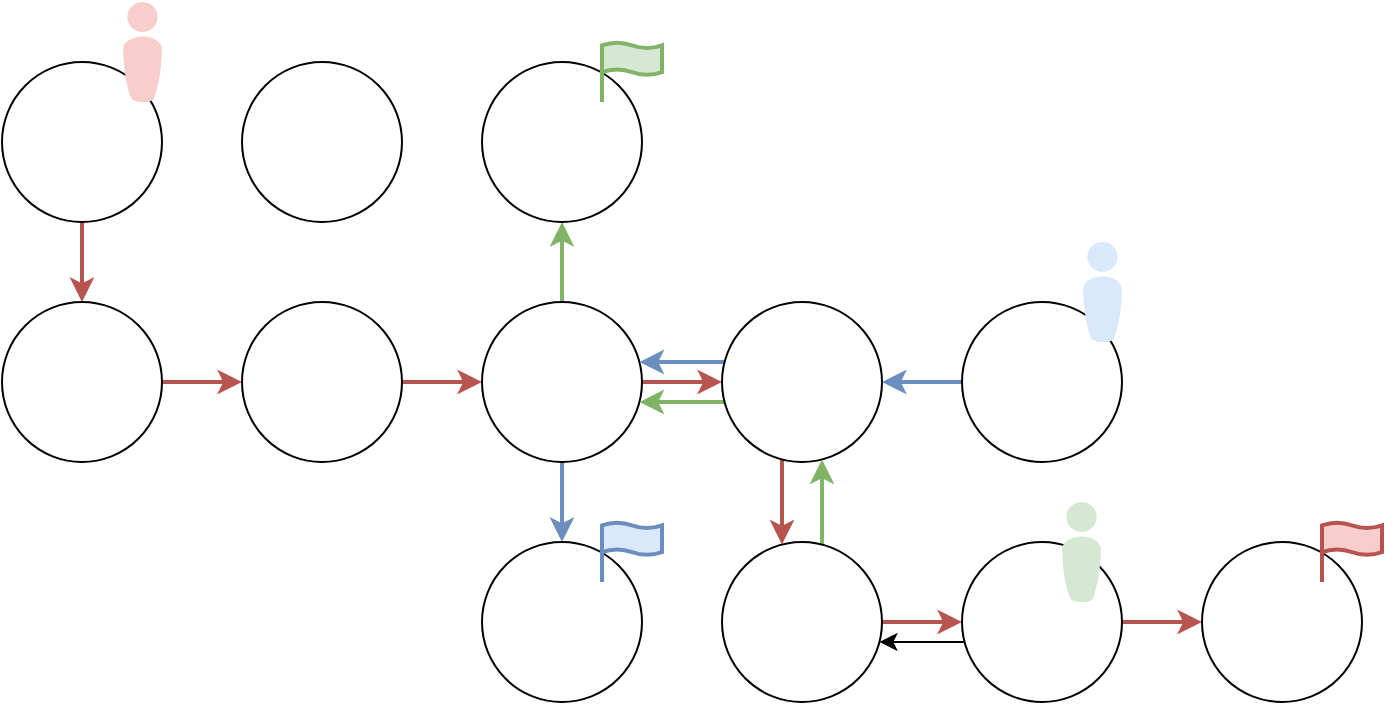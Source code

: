 <mxfile version="21.6.1" type="device">
  <diagram name="Page-1" id="TwwASkYQw_o2mfFkBZpU">
    <mxGraphModel dx="2074" dy="1239" grid="1" gridSize="10" guides="1" tooltips="1" connect="1" arrows="1" fold="1" page="1" pageScale="1" pageWidth="827" pageHeight="1169" math="0" shadow="0">
      <root>
        <mxCell id="0" />
        <mxCell id="1" parent="0" />
        <mxCell id="lA0t_ucqhgZEw0L7p7DQ-1" value="" style="ellipse;whiteSpace=wrap;html=1;aspect=fixed;" vertex="1" parent="1">
          <mxGeometry x="240" y="440" width="80" height="80" as="geometry" />
        </mxCell>
        <mxCell id="lA0t_ucqhgZEw0L7p7DQ-29" value="" style="edgeStyle=orthogonalEdgeStyle;rounded=0;orthogonalLoop=1;jettySize=auto;html=1;strokeWidth=2;fillColor=#f8cecc;strokeColor=#b85450;" edge="1" parent="1" source="lA0t_ucqhgZEw0L7p7DQ-2" target="lA0t_ucqhgZEw0L7p7DQ-15">
          <mxGeometry relative="1" as="geometry" />
        </mxCell>
        <mxCell id="lA0t_ucqhgZEw0L7p7DQ-2" value="" style="ellipse;whiteSpace=wrap;html=1;aspect=fixed;" vertex="1" parent="1">
          <mxGeometry x="120" y="440" width="80" height="80" as="geometry" />
        </mxCell>
        <mxCell id="lA0t_ucqhgZEw0L7p7DQ-31" value="" style="edgeStyle=orthogonalEdgeStyle;rounded=0;orthogonalLoop=1;jettySize=auto;html=1;strokeWidth=2;fillColor=#f8cecc;strokeColor=#b85450;" edge="1" parent="1" source="lA0t_ucqhgZEw0L7p7DQ-3" target="lA0t_ucqhgZEw0L7p7DQ-4">
          <mxGeometry relative="1" as="geometry" />
        </mxCell>
        <mxCell id="lA0t_ucqhgZEw0L7p7DQ-3" value="" style="ellipse;whiteSpace=wrap;html=1;aspect=fixed;" vertex="1" parent="1">
          <mxGeometry x="240" y="560" width="80" height="80" as="geometry" />
        </mxCell>
        <mxCell id="lA0t_ucqhgZEw0L7p7DQ-24" value="" style="edgeStyle=orthogonalEdgeStyle;rounded=0;orthogonalLoop=1;jettySize=auto;html=1;entryX=0.5;entryY=0;entryDx=0;entryDy=0;fillColor=#dae8fc;strokeColor=#6c8ebf;strokeWidth=2;" edge="1" parent="1" source="lA0t_ucqhgZEw0L7p7DQ-4" target="lA0t_ucqhgZEw0L7p7DQ-6">
          <mxGeometry relative="1" as="geometry" />
        </mxCell>
        <mxCell id="lA0t_ucqhgZEw0L7p7DQ-28" value="" style="edgeStyle=orthogonalEdgeStyle;rounded=0;orthogonalLoop=1;jettySize=auto;html=1;entryX=0.5;entryY=1;entryDx=0;entryDy=0;strokeWidth=2;fillColor=#d5e8d4;strokeColor=#82b366;" edge="1" parent="1" source="lA0t_ucqhgZEw0L7p7DQ-4" target="lA0t_ucqhgZEw0L7p7DQ-5">
          <mxGeometry relative="1" as="geometry" />
        </mxCell>
        <mxCell id="lA0t_ucqhgZEw0L7p7DQ-33" value="" style="edgeStyle=orthogonalEdgeStyle;rounded=0;orthogonalLoop=1;jettySize=auto;html=1;strokeWidth=2;fillColor=#f8cecc;strokeColor=#b85450;" edge="1" parent="1" source="lA0t_ucqhgZEw0L7p7DQ-4" target="lA0t_ucqhgZEw0L7p7DQ-7">
          <mxGeometry relative="1" as="geometry" />
        </mxCell>
        <mxCell id="lA0t_ucqhgZEw0L7p7DQ-4" value="" style="ellipse;whiteSpace=wrap;html=1;aspect=fixed;" vertex="1" parent="1">
          <mxGeometry x="360" y="560" width="80" height="80" as="geometry" />
        </mxCell>
        <mxCell id="lA0t_ucqhgZEw0L7p7DQ-5" value="" style="ellipse;whiteSpace=wrap;html=1;aspect=fixed;" vertex="1" parent="1">
          <mxGeometry x="360" y="440" width="80" height="80" as="geometry" />
        </mxCell>
        <mxCell id="lA0t_ucqhgZEw0L7p7DQ-6" value="" style="ellipse;whiteSpace=wrap;html=1;aspect=fixed;" vertex="1" parent="1">
          <mxGeometry x="360" y="680" width="80" height="80" as="geometry" />
        </mxCell>
        <mxCell id="lA0t_ucqhgZEw0L7p7DQ-23" value="" style="edgeStyle=orthogonalEdgeStyle;rounded=0;orthogonalLoop=1;jettySize=auto;html=1;strokeWidth=2;fillColor=#d5e8d4;strokeColor=#82b366;" edge="1" parent="1" source="lA0t_ucqhgZEw0L7p7DQ-7" target="lA0t_ucqhgZEw0L7p7DQ-4">
          <mxGeometry relative="1" as="geometry">
            <Array as="points">
              <mxPoint x="460" y="610" />
              <mxPoint x="460" y="610" />
            </Array>
          </mxGeometry>
        </mxCell>
        <mxCell id="lA0t_ucqhgZEw0L7p7DQ-27" value="" style="edgeStyle=orthogonalEdgeStyle;rounded=0;orthogonalLoop=1;jettySize=auto;html=1;fillColor=#dae8fc;strokeColor=#6c8ebf;strokeWidth=2;" edge="1" parent="1" source="lA0t_ucqhgZEw0L7p7DQ-7" target="lA0t_ucqhgZEw0L7p7DQ-4">
          <mxGeometry relative="1" as="geometry">
            <Array as="points">
              <mxPoint x="470" y="590" />
              <mxPoint x="470" y="590" />
            </Array>
          </mxGeometry>
        </mxCell>
        <mxCell id="lA0t_ucqhgZEw0L7p7DQ-34" value="" style="edgeStyle=orthogonalEdgeStyle;rounded=0;orthogonalLoop=1;jettySize=auto;html=1;strokeWidth=2;fillColor=#f8cecc;strokeColor=#b85450;" edge="1" parent="1" source="lA0t_ucqhgZEw0L7p7DQ-7" target="lA0t_ucqhgZEw0L7p7DQ-9">
          <mxGeometry relative="1" as="geometry">
            <Array as="points">
              <mxPoint x="510" y="660" />
              <mxPoint x="510" y="660" />
            </Array>
          </mxGeometry>
        </mxCell>
        <mxCell id="lA0t_ucqhgZEw0L7p7DQ-7" value="" style="ellipse;whiteSpace=wrap;html=1;aspect=fixed;" vertex="1" parent="1">
          <mxGeometry x="480" y="560" width="80" height="80" as="geometry" />
        </mxCell>
        <mxCell id="lA0t_ucqhgZEw0L7p7DQ-22" value="" style="edgeStyle=orthogonalEdgeStyle;rounded=0;orthogonalLoop=1;jettySize=auto;html=1;fillColor=#dae8fc;strokeColor=#6c8ebf;strokeWidth=2;" edge="1" parent="1" source="lA0t_ucqhgZEw0L7p7DQ-8" target="lA0t_ucqhgZEw0L7p7DQ-7">
          <mxGeometry relative="1" as="geometry" />
        </mxCell>
        <mxCell id="lA0t_ucqhgZEw0L7p7DQ-8" value="" style="ellipse;whiteSpace=wrap;html=1;aspect=fixed;" vertex="1" parent="1">
          <mxGeometry x="600" y="560" width="80" height="80" as="geometry" />
        </mxCell>
        <mxCell id="lA0t_ucqhgZEw0L7p7DQ-26" value="" style="edgeStyle=orthogonalEdgeStyle;rounded=0;orthogonalLoop=1;jettySize=auto;html=1;strokeWidth=2;fillColor=#d5e8d4;strokeColor=#82b366;" edge="1" parent="1" source="lA0t_ucqhgZEw0L7p7DQ-9" target="lA0t_ucqhgZEw0L7p7DQ-7">
          <mxGeometry relative="1" as="geometry">
            <Array as="points">
              <mxPoint x="530" y="660" />
              <mxPoint x="530" y="660" />
            </Array>
          </mxGeometry>
        </mxCell>
        <mxCell id="lA0t_ucqhgZEw0L7p7DQ-35" value="" style="edgeStyle=orthogonalEdgeStyle;rounded=0;orthogonalLoop=1;jettySize=auto;html=1;entryX=0;entryY=0.5;entryDx=0;entryDy=0;strokeWidth=2;fillColor=#f8cecc;strokeColor=#b85450;" edge="1" parent="1" source="lA0t_ucqhgZEw0L7p7DQ-9" target="lA0t_ucqhgZEw0L7p7DQ-10">
          <mxGeometry relative="1" as="geometry" />
        </mxCell>
        <mxCell id="lA0t_ucqhgZEw0L7p7DQ-9" value="" style="ellipse;whiteSpace=wrap;html=1;aspect=fixed;" vertex="1" parent="1">
          <mxGeometry x="480" y="680" width="80" height="80" as="geometry" />
        </mxCell>
        <mxCell id="lA0t_ucqhgZEw0L7p7DQ-25" value="" style="edgeStyle=orthogonalEdgeStyle;rounded=0;orthogonalLoop=1;jettySize=auto;html=1;" edge="1" parent="1" source="lA0t_ucqhgZEw0L7p7DQ-10" target="lA0t_ucqhgZEw0L7p7DQ-9">
          <mxGeometry relative="1" as="geometry">
            <Array as="points">
              <mxPoint x="580" y="730" />
              <mxPoint x="580" y="730" />
            </Array>
          </mxGeometry>
        </mxCell>
        <mxCell id="lA0t_ucqhgZEw0L7p7DQ-36" value="" style="edgeStyle=orthogonalEdgeStyle;rounded=0;orthogonalLoop=1;jettySize=auto;html=1;entryX=0;entryY=0.5;entryDx=0;entryDy=0;strokeWidth=2;fillColor=#f8cecc;strokeColor=#b85450;" edge="1" parent="1" source="lA0t_ucqhgZEw0L7p7DQ-10" target="lA0t_ucqhgZEw0L7p7DQ-12">
          <mxGeometry relative="1" as="geometry" />
        </mxCell>
        <mxCell id="lA0t_ucqhgZEw0L7p7DQ-10" value="" style="ellipse;whiteSpace=wrap;html=1;aspect=fixed;" vertex="1" parent="1">
          <mxGeometry x="600" y="680" width="80" height="80" as="geometry" />
        </mxCell>
        <mxCell id="lA0t_ucqhgZEw0L7p7DQ-12" value="" style="ellipse;whiteSpace=wrap;html=1;aspect=fixed;" vertex="1" parent="1">
          <mxGeometry x="720" y="680" width="80" height="80" as="geometry" />
        </mxCell>
        <mxCell id="lA0t_ucqhgZEw0L7p7DQ-30" value="" style="edgeStyle=orthogonalEdgeStyle;rounded=0;orthogonalLoop=1;jettySize=auto;html=1;strokeWidth=2;fillColor=#f8cecc;strokeColor=#b85450;" edge="1" parent="1" source="lA0t_ucqhgZEw0L7p7DQ-15" target="lA0t_ucqhgZEw0L7p7DQ-3">
          <mxGeometry relative="1" as="geometry" />
        </mxCell>
        <mxCell id="lA0t_ucqhgZEw0L7p7DQ-15" value="" style="ellipse;whiteSpace=wrap;html=1;aspect=fixed;" vertex="1" parent="1">
          <mxGeometry x="120" y="560" width="80" height="80" as="geometry" />
        </mxCell>
        <mxCell id="lA0t_ucqhgZEw0L7p7DQ-16" value="" style="verticalLabelPosition=bottom;sketch=0;html=1;fillColor=#f8cecc;strokeColor=#b85450;verticalAlign=top;pointerEvents=1;align=center;shape=mxgraph.cisco_safe.people_places_things_icons.icon8;" vertex="1" parent="1">
          <mxGeometry x="180.5" y="410" width="19.5" height="50" as="geometry" />
        </mxCell>
        <mxCell id="lA0t_ucqhgZEw0L7p7DQ-17" value="" style="html=1;verticalLabelPosition=bottom;align=center;labelBackgroundColor=#ffffff;verticalAlign=top;strokeWidth=2;strokeColor=#b85450;shadow=0;dashed=0;shape=mxgraph.ios7.icons.flag;fillColor=#f8cecc;" vertex="1" parent="1">
          <mxGeometry x="780" y="670" width="30" height="30" as="geometry" />
        </mxCell>
        <mxCell id="lA0t_ucqhgZEw0L7p7DQ-18" value="" style="verticalLabelPosition=bottom;sketch=0;html=1;fillColor=#d5e8d4;strokeColor=#82b366;verticalAlign=top;pointerEvents=1;align=center;shape=mxgraph.cisco_safe.people_places_things_icons.icon8;" vertex="1" parent="1">
          <mxGeometry x="650" y="660" width="19.5" height="50" as="geometry" />
        </mxCell>
        <mxCell id="lA0t_ucqhgZEw0L7p7DQ-19" value="" style="html=1;verticalLabelPosition=bottom;align=center;labelBackgroundColor=#ffffff;verticalAlign=top;strokeWidth=2;strokeColor=#82b366;shadow=0;dashed=0;shape=mxgraph.ios7.icons.flag;fillColor=#d5e8d4;" vertex="1" parent="1">
          <mxGeometry x="420" y="430" width="30" height="30" as="geometry" />
        </mxCell>
        <mxCell id="lA0t_ucqhgZEw0L7p7DQ-20" value="" style="verticalLabelPosition=bottom;sketch=0;html=1;fillColor=#dae8fc;strokeColor=#6c8ebf;verticalAlign=top;pointerEvents=1;align=center;shape=mxgraph.cisco_safe.people_places_things_icons.icon8;" vertex="1" parent="1">
          <mxGeometry x="660.5" y="530" width="19.5" height="50" as="geometry" />
        </mxCell>
        <mxCell id="lA0t_ucqhgZEw0L7p7DQ-21" value="" style="html=1;verticalLabelPosition=bottom;align=center;labelBackgroundColor=#ffffff;verticalAlign=top;strokeWidth=2;strokeColor=#6c8ebf;shadow=0;dashed=0;shape=mxgraph.ios7.icons.flag;fillColor=#dae8fc;" vertex="1" parent="1">
          <mxGeometry x="420" y="670" width="30" height="30" as="geometry" />
        </mxCell>
      </root>
    </mxGraphModel>
  </diagram>
</mxfile>

